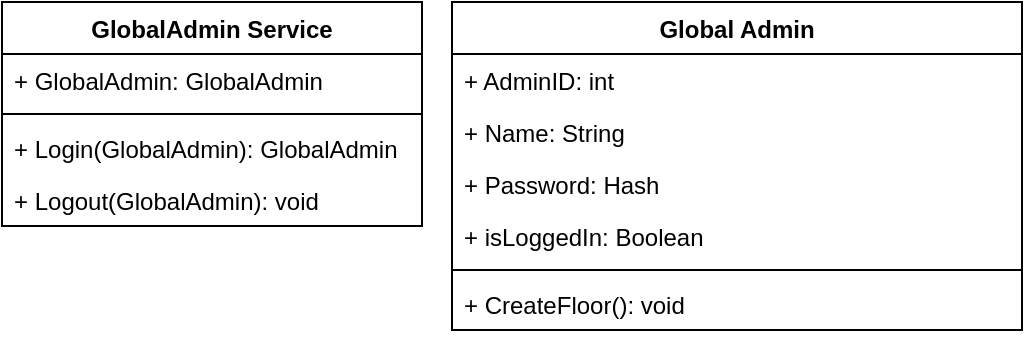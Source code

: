 <mxfile version="24.8.3">
  <diagram name="Page-1" id="c4acf3e9-155e-7222-9cf6-157b1a14988f">
    <mxGraphModel dx="1050" dy="522" grid="1" gridSize="10" guides="1" tooltips="1" connect="1" arrows="1" fold="1" page="1" pageScale="1" pageWidth="850" pageHeight="1100" background="none" math="0" shadow="0">
      <root>
        <mxCell id="0" />
        <mxCell id="1" parent="0" />
        <mxCell id="JE1zBtL-nL1WQ-DZyDe0-11" value="Global Admin" style="swimlane;fontStyle=1;align=center;verticalAlign=top;childLayout=stackLayout;horizontal=1;startSize=26;horizontalStack=0;resizeParent=1;resizeParentMax=0;resizeLast=0;collapsible=1;marginBottom=0;whiteSpace=wrap;html=1;" parent="1" vertex="1">
          <mxGeometry x="345" y="210" width="285" height="164" as="geometry" />
        </mxCell>
        <mxCell id="JE1zBtL-nL1WQ-DZyDe0-2" value="+ AdminID: int" style="text;strokeColor=none;fillColor=none;align=left;verticalAlign=top;spacingLeft=4;spacingRight=4;overflow=hidden;rotatable=0;points=[[0,0.5],[1,0.5]];portConstraint=eastwest;whiteSpace=wrap;html=1;" parent="JE1zBtL-nL1WQ-DZyDe0-11" vertex="1">
          <mxGeometry y="26" width="285" height="26" as="geometry" />
        </mxCell>
        <mxCell id="2" value="+ Name: String" style="text;strokeColor=none;fillColor=none;align=left;verticalAlign=top;spacingLeft=4;spacingRight=4;overflow=hidden;rotatable=0;points=[[0,0.5],[1,0.5]];portConstraint=eastwest;whiteSpace=wrap;html=1;" parent="JE1zBtL-nL1WQ-DZyDe0-11" vertex="1">
          <mxGeometry y="52" width="285" height="26" as="geometry" />
        </mxCell>
        <mxCell id="JE1zBtL-nL1WQ-DZyDe0-3" value="&lt;div&gt;&lt;span style=&quot;background-color: initial;&quot;&gt;+ Password: Hash&lt;/span&gt;&lt;/div&gt;" style="text;strokeColor=none;fillColor=none;align=left;verticalAlign=top;spacingLeft=4;spacingRight=4;overflow=hidden;rotatable=0;points=[[0,0.5],[1,0.5]];portConstraint=eastwest;whiteSpace=wrap;html=1;" parent="JE1zBtL-nL1WQ-DZyDe0-11" vertex="1">
          <mxGeometry y="78" width="285" height="26" as="geometry" />
        </mxCell>
        <mxCell id="JE1zBtL-nL1WQ-DZyDe0-15" value="+ isLoggedIn: Boolean" style="text;strokeColor=none;fillColor=none;align=left;verticalAlign=top;spacingLeft=4;spacingRight=4;overflow=hidden;rotatable=0;points=[[0,0.5],[1,0.5]];portConstraint=eastwest;whiteSpace=wrap;html=1;" parent="JE1zBtL-nL1WQ-DZyDe0-11" vertex="1">
          <mxGeometry y="104" width="285" height="26" as="geometry" />
        </mxCell>
        <mxCell id="JE1zBtL-nL1WQ-DZyDe0-13" value="" style="line;strokeWidth=1;fillColor=none;align=left;verticalAlign=middle;spacingTop=-1;spacingLeft=3;spacingRight=3;rotatable=0;labelPosition=right;points=[];portConstraint=eastwest;strokeColor=inherit;" parent="JE1zBtL-nL1WQ-DZyDe0-11" vertex="1">
          <mxGeometry y="130" width="285" height="8" as="geometry" />
        </mxCell>
        <mxCell id="JE1zBtL-nL1WQ-DZyDe0-14" value="+ CreateFloor(): void" style="text;strokeColor=none;fillColor=none;align=left;verticalAlign=top;spacingLeft=4;spacingRight=4;overflow=hidden;rotatable=0;points=[[0,0.5],[1,0.5]];portConstraint=eastwest;whiteSpace=wrap;html=1;" parent="JE1zBtL-nL1WQ-DZyDe0-11" vertex="1">
          <mxGeometry y="138" width="285" height="26" as="geometry" />
        </mxCell>
        <mxCell id="JE1zBtL-nL1WQ-DZyDe0-18" value="GlobalAdmin Service" style="swimlane;fontStyle=1;align=center;verticalAlign=top;childLayout=stackLayout;horizontal=1;startSize=26;horizontalStack=0;resizeParent=1;resizeParentMax=0;resizeLast=0;collapsible=1;marginBottom=0;whiteSpace=wrap;html=1;" parent="1" vertex="1">
          <mxGeometry x="120" y="210" width="210" height="112" as="geometry" />
        </mxCell>
        <mxCell id="JE1zBtL-nL1WQ-DZyDe0-19" value="+ GlobalAdmin: GlobalAdmin" style="text;strokeColor=none;fillColor=none;align=left;verticalAlign=top;spacingLeft=4;spacingRight=4;overflow=hidden;rotatable=0;points=[[0,0.5],[1,0.5]];portConstraint=eastwest;whiteSpace=wrap;html=1;" parent="JE1zBtL-nL1WQ-DZyDe0-18" vertex="1">
          <mxGeometry y="26" width="210" height="26" as="geometry" />
        </mxCell>
        <mxCell id="JE1zBtL-nL1WQ-DZyDe0-20" value="" style="line;strokeWidth=1;fillColor=none;align=left;verticalAlign=middle;spacingTop=-1;spacingLeft=3;spacingRight=3;rotatable=0;labelPosition=right;points=[];portConstraint=eastwest;strokeColor=inherit;" parent="JE1zBtL-nL1WQ-DZyDe0-18" vertex="1">
          <mxGeometry y="52" width="210" height="8" as="geometry" />
        </mxCell>
        <mxCell id="JE1zBtL-nL1WQ-DZyDe0-21" value="&lt;span style=&quot;white-space: nowrap;&quot;&gt;+ Login(GlobalAdmin): GlobalAdmin&lt;/span&gt;" style="text;strokeColor=none;fillColor=none;align=left;verticalAlign=top;spacingLeft=4;spacingRight=4;overflow=hidden;rotatable=0;points=[[0,0.5],[1,0.5]];portConstraint=eastwest;whiteSpace=wrap;html=1;" parent="JE1zBtL-nL1WQ-DZyDe0-18" vertex="1">
          <mxGeometry y="60" width="210" height="26" as="geometry" />
        </mxCell>
        <mxCell id="JE1zBtL-nL1WQ-DZyDe0-22" value="&lt;span style=&quot;white-space: nowrap;&quot;&gt;+ Logout(GlobalAdmin): void&lt;/span&gt;" style="text;strokeColor=none;fillColor=none;align=left;verticalAlign=top;spacingLeft=4;spacingRight=4;overflow=hidden;rotatable=0;points=[[0,0.5],[1,0.5]];portConstraint=eastwest;whiteSpace=wrap;html=1;" parent="JE1zBtL-nL1WQ-DZyDe0-18" vertex="1">
          <mxGeometry y="86" width="210" height="26" as="geometry" />
        </mxCell>
      </root>
    </mxGraphModel>
  </diagram>
</mxfile>
